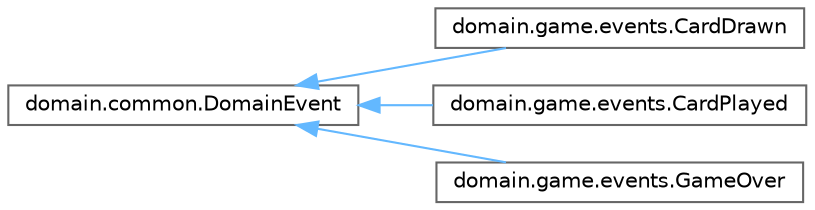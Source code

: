 digraph "Gráfico de jerarquía de clases"
{
 // LATEX_PDF_SIZE
  bgcolor="transparent";
  edge [fontname=Helvetica,fontsize=10,labelfontname=Helvetica,labelfontsize=10];
  node [fontname=Helvetica,fontsize=10,shape=box,height=0.2,width=0.4];
  rankdir="LR";
  Node0 [id="Node000000",label="domain.common.DomainEvent",height=0.2,width=0.4,color="grey40", fillcolor="white", style="filled",URL="$classdomain_1_1common_1_1_domain_event.html",tooltip="Clase abstracta base que representa un evento de dominio genérico en la aplicación."];
  Node0 -> Node1 [id="edge1_Node000000_Node000001",dir="back",color="steelblue1",style="solid",tooltip=" "];
  Node1 [id="Node000001",label="domain.game.events.CardDrawn",height=0.2,width=0.4,color="grey40", fillcolor="white", style="filled",URL="$classdomain_1_1game_1_1events_1_1_card_drawn.html",tooltip=" "];
  Node0 -> Node2 [id="edge2_Node000000_Node000002",dir="back",color="steelblue1",style="solid",tooltip=" "];
  Node2 [id="Node000002",label="domain.game.events.CardPlayed",height=0.2,width=0.4,color="grey40", fillcolor="white", style="filled",URL="$classdomain_1_1game_1_1events_1_1_card_played.html",tooltip=" "];
  Node0 -> Node3 [id="edge3_Node000000_Node000003",dir="back",color="steelblue1",style="solid",tooltip=" "];
  Node3 [id="Node000003",label="domain.game.events.GameOver",height=0.2,width=0.4,color="grey40", fillcolor="white", style="filled",URL="$classdomain_1_1game_1_1events_1_1_game_over.html",tooltip=" "];
}

